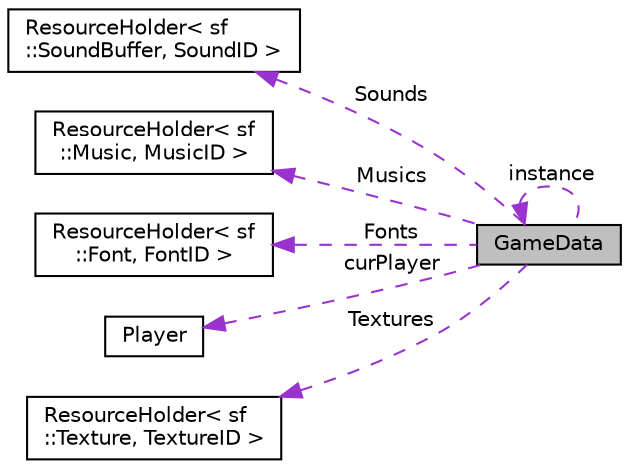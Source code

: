 digraph "GameData"
{
 // LATEX_PDF_SIZE
  edge [fontname="Helvetica",fontsize="10",labelfontname="Helvetica",labelfontsize="10"];
  node [fontname="Helvetica",fontsize="10",shape=record];
  rankdir="LR";
  Node1 [label="GameData",height=0.2,width=0.4,color="black", fillcolor="grey75", style="filled", fontcolor="black",tooltip="This is a singleton class which hold encapsulates the main renderwindow the player info,..."];
  Node2 -> Node1 [dir="back",color="darkorchid3",fontsize="10",style="dashed",label=" Sounds" ,fontname="Helvetica"];
  Node2 [label="ResourceHolder\< sf\l::SoundBuffer, SoundID \>",height=0.2,width=0.4,color="black", fillcolor="white", style="filled",URL="$class_resource_holder.html",tooltip=" "];
  Node1 -> Node1 [dir="back",color="darkorchid3",fontsize="10",style="dashed",label=" instance" ,fontname="Helvetica"];
  Node3 -> Node1 [dir="back",color="darkorchid3",fontsize="10",style="dashed",label=" Musics" ,fontname="Helvetica"];
  Node3 [label="ResourceHolder\< sf\l::Music, MusicID \>",height=0.2,width=0.4,color="black", fillcolor="white", style="filled",URL="$class_resource_holder.html",tooltip=" "];
  Node4 -> Node1 [dir="back",color="darkorchid3",fontsize="10",style="dashed",label=" Fonts" ,fontname="Helvetica"];
  Node4 [label="ResourceHolder\< sf\l::Font, FontID \>",height=0.2,width=0.4,color="black", fillcolor="white", style="filled",URL="$class_resource_holder.html",tooltip=" "];
  Node5 -> Node1 [dir="back",color="darkorchid3",fontsize="10",style="dashed",label=" curPlayer" ,fontname="Helvetica"];
  Node5 [label="Player",height=0.2,width=0.4,color="black", fillcolor="white", style="filled",URL="$class_player.html",tooltip="class which holds all the info about the current player"];
  Node6 -> Node1 [dir="back",color="darkorchid3",fontsize="10",style="dashed",label=" Textures" ,fontname="Helvetica"];
  Node6 [label="ResourceHolder\< sf\l::Texture, TextureID \>",height=0.2,width=0.4,color="black", fillcolor="white", style="filled",URL="$class_resource_holder.html",tooltip=" "];
}
